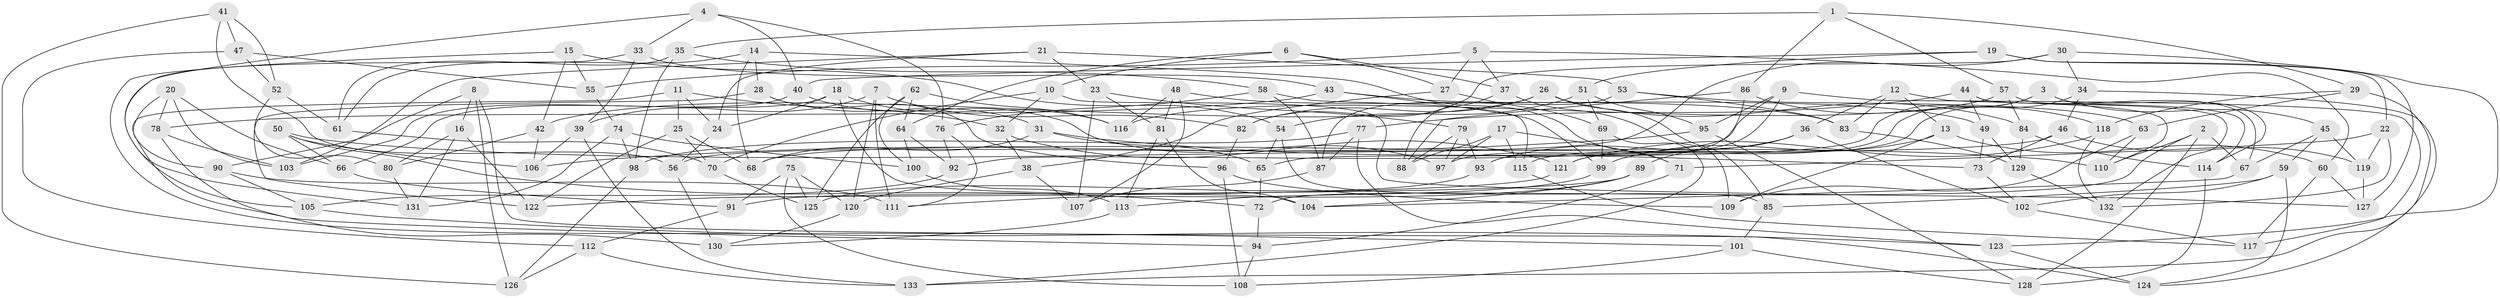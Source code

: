 // Generated by graph-tools (version 1.1) at 2025/26/03/09/25 03:26:57]
// undirected, 133 vertices, 266 edges
graph export_dot {
graph [start="1"]
  node [color=gray90,style=filled];
  1;
  2;
  3;
  4;
  5;
  6;
  7;
  8;
  9;
  10;
  11;
  12;
  13;
  14;
  15;
  16;
  17;
  18;
  19;
  20;
  21;
  22;
  23;
  24;
  25;
  26;
  27;
  28;
  29;
  30;
  31;
  32;
  33;
  34;
  35;
  36;
  37;
  38;
  39;
  40;
  41;
  42;
  43;
  44;
  45;
  46;
  47;
  48;
  49;
  50;
  51;
  52;
  53;
  54;
  55;
  56;
  57;
  58;
  59;
  60;
  61;
  62;
  63;
  64;
  65;
  66;
  67;
  68;
  69;
  70;
  71;
  72;
  73;
  74;
  75;
  76;
  77;
  78;
  79;
  80;
  81;
  82;
  83;
  84;
  85;
  86;
  87;
  88;
  89;
  90;
  91;
  92;
  93;
  94;
  95;
  96;
  97;
  98;
  99;
  100;
  101;
  102;
  103;
  104;
  105;
  106;
  107;
  108;
  109;
  110;
  111;
  112;
  113;
  114;
  115;
  116;
  117;
  118;
  119;
  120;
  121;
  122;
  123;
  124;
  125;
  126;
  127;
  128;
  129;
  130;
  131;
  132;
  133;
  1 -- 57;
  1 -- 86;
  1 -- 29;
  1 -- 35;
  2 -- 72;
  2 -- 128;
  2 -- 110;
  2 -- 67;
  3 -- 65;
  3 -- 115;
  3 -- 114;
  3 -- 45;
  4 -- 76;
  4 -- 33;
  4 -- 131;
  4 -- 40;
  5 -- 37;
  5 -- 55;
  5 -- 60;
  5 -- 27;
  6 -- 27;
  6 -- 64;
  6 -- 10;
  6 -- 37;
  7 -- 82;
  7 -- 111;
  7 -- 39;
  7 -- 120;
  8 -- 90;
  8 -- 16;
  8 -- 126;
  8 -- 124;
  9 -- 92;
  9 -- 97;
  9 -- 95;
  9 -- 117;
  10 -- 70;
  10 -- 32;
  10 -- 127;
  11 -- 32;
  11 -- 94;
  11 -- 24;
  11 -- 25;
  12 -- 36;
  12 -- 83;
  12 -- 110;
  12 -- 13;
  13 -- 109;
  13 -- 99;
  13 -- 60;
  14 -- 68;
  14 -- 61;
  14 -- 28;
  14 -- 71;
  15 -- 101;
  15 -- 54;
  15 -- 42;
  15 -- 55;
  16 -- 80;
  16 -- 131;
  16 -- 122;
  17 -- 115;
  17 -- 88;
  17 -- 71;
  17 -- 97;
  18 -- 104;
  18 -- 66;
  18 -- 24;
  18 -- 116;
  19 -- 22;
  19 -- 127;
  19 -- 40;
  19 -- 51;
  20 -- 66;
  20 -- 103;
  20 -- 90;
  20 -- 78;
  21 -- 103;
  21 -- 23;
  21 -- 53;
  21 -- 24;
  22 -- 119;
  22 -- 71;
  22 -- 132;
  23 -- 81;
  23 -- 107;
  23 -- 79;
  24 -- 56;
  25 -- 68;
  25 -- 70;
  25 -- 122;
  26 -- 84;
  26 -- 82;
  26 -- 85;
  26 -- 42;
  27 -- 38;
  27 -- 69;
  28 -- 122;
  28 -- 31;
  28 -- 96;
  29 -- 63;
  29 -- 118;
  29 -- 133;
  30 -- 56;
  30 -- 123;
  30 -- 34;
  30 -- 82;
  31 -- 73;
  31 -- 65;
  31 -- 68;
  32 -- 38;
  32 -- 121;
  33 -- 105;
  33 -- 43;
  33 -- 39;
  34 -- 121;
  34 -- 124;
  34 -- 46;
  35 -- 98;
  35 -- 58;
  35 -- 61;
  36 -- 89;
  36 -- 93;
  36 -- 102;
  37 -- 109;
  37 -- 88;
  38 -- 107;
  38 -- 120;
  39 -- 106;
  39 -- 133;
  40 -- 103;
  40 -- 97;
  41 -- 126;
  41 -- 47;
  41 -- 56;
  41 -- 52;
  42 -- 80;
  42 -- 106;
  43 -- 78;
  43 -- 99;
  43 -- 49;
  44 -- 132;
  44 -- 77;
  44 -- 49;
  44 -- 114;
  45 -- 59;
  45 -- 119;
  45 -- 67;
  46 -- 119;
  46 -- 73;
  46 -- 68;
  47 -- 112;
  47 -- 52;
  47 -- 55;
  48 -- 81;
  48 -- 107;
  48 -- 116;
  48 -- 83;
  49 -- 73;
  49 -- 129;
  50 -- 72;
  50 -- 110;
  50 -- 106;
  50 -- 66;
  51 -- 95;
  51 -- 54;
  51 -- 69;
  52 -- 80;
  52 -- 61;
  53 -- 63;
  53 -- 87;
  53 -- 83;
  54 -- 85;
  54 -- 65;
  55 -- 74;
  56 -- 130;
  57 -- 67;
  57 -- 84;
  57 -- 116;
  58 -- 87;
  58 -- 115;
  58 -- 76;
  59 -- 85;
  59 -- 124;
  59 -- 102;
  60 -- 117;
  60 -- 127;
  61 -- 70;
  62 -- 64;
  62 -- 100;
  62 -- 125;
  62 -- 116;
  63 -- 110;
  63 -- 109;
  64 -- 100;
  64 -- 92;
  65 -- 72;
  66 -- 91;
  67 -- 104;
  69 -- 99;
  69 -- 133;
  70 -- 125;
  71 -- 94;
  72 -- 94;
  73 -- 102;
  74 -- 100;
  74 -- 131;
  74 -- 98;
  75 -- 91;
  75 -- 108;
  75 -- 120;
  75 -- 125;
  76 -- 92;
  76 -- 111;
  77 -- 123;
  77 -- 98;
  77 -- 87;
  78 -- 103;
  78 -- 130;
  79 -- 93;
  79 -- 97;
  79 -- 88;
  80 -- 131;
  81 -- 104;
  81 -- 113;
  82 -- 96;
  83 -- 129;
  84 -- 129;
  84 -- 114;
  85 -- 101;
  86 -- 118;
  86 -- 93;
  86 -- 88;
  87 -- 107;
  89 -- 111;
  89 -- 104;
  89 -- 91;
  90 -- 111;
  90 -- 105;
  91 -- 112;
  92 -- 105;
  93 -- 125;
  94 -- 108;
  95 -- 106;
  95 -- 128;
  96 -- 109;
  96 -- 108;
  98 -- 126;
  99 -- 113;
  100 -- 113;
  101 -- 128;
  101 -- 108;
  102 -- 117;
  105 -- 123;
  112 -- 133;
  112 -- 126;
  113 -- 130;
  114 -- 128;
  115 -- 117;
  118 -- 132;
  118 -- 121;
  119 -- 127;
  120 -- 130;
  121 -- 122;
  123 -- 124;
  129 -- 132;
}
